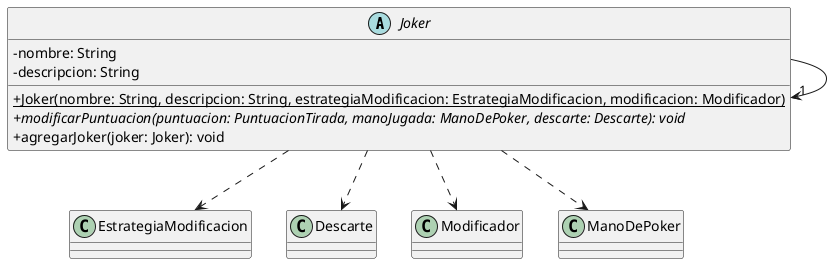 @startuml
'https://plantuml.com/class-diagram
skinparam classAttributeIconSize 0

abstract class Joker {
    -nombre: String
    -descripcion: String
    +{static}Joker(nombre: String, descripcion: String, estrategiaModificacion: EstrategiaModificacion, modificacion: Modificador)
    +{abstract}modificarPuntuacion(puntuacion: PuntuacionTirada, manoJugada: ManoDePoker, descarte: Descarte): void
    +agregarJoker(joker: Joker): void
}

Joker --> "1" Joker
Joker ..> EstrategiaModificacion
Joker ..> Descarte
Joker ..> Modificador
Joker ..> ManoDePoker

@enduml